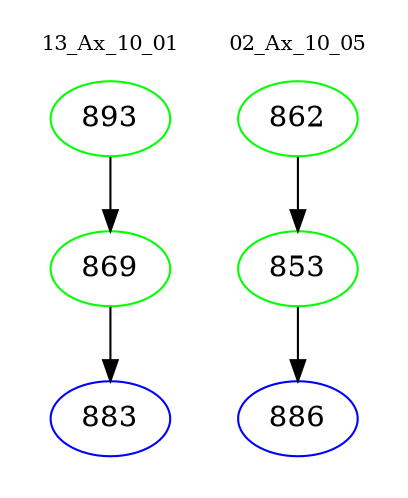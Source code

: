 digraph{
subgraph cluster_0 {
color = white
label = "13_Ax_10_01";
fontsize=10;
T0_893 [label="893", color="green"]
T0_893 -> T0_869 [color="black"]
T0_869 [label="869", color="green"]
T0_869 -> T0_883 [color="black"]
T0_883 [label="883", color="blue"]
}
subgraph cluster_1 {
color = white
label = "02_Ax_10_05";
fontsize=10;
T1_862 [label="862", color="green"]
T1_862 -> T1_853 [color="black"]
T1_853 [label="853", color="green"]
T1_853 -> T1_886 [color="black"]
T1_886 [label="886", color="blue"]
}
}

